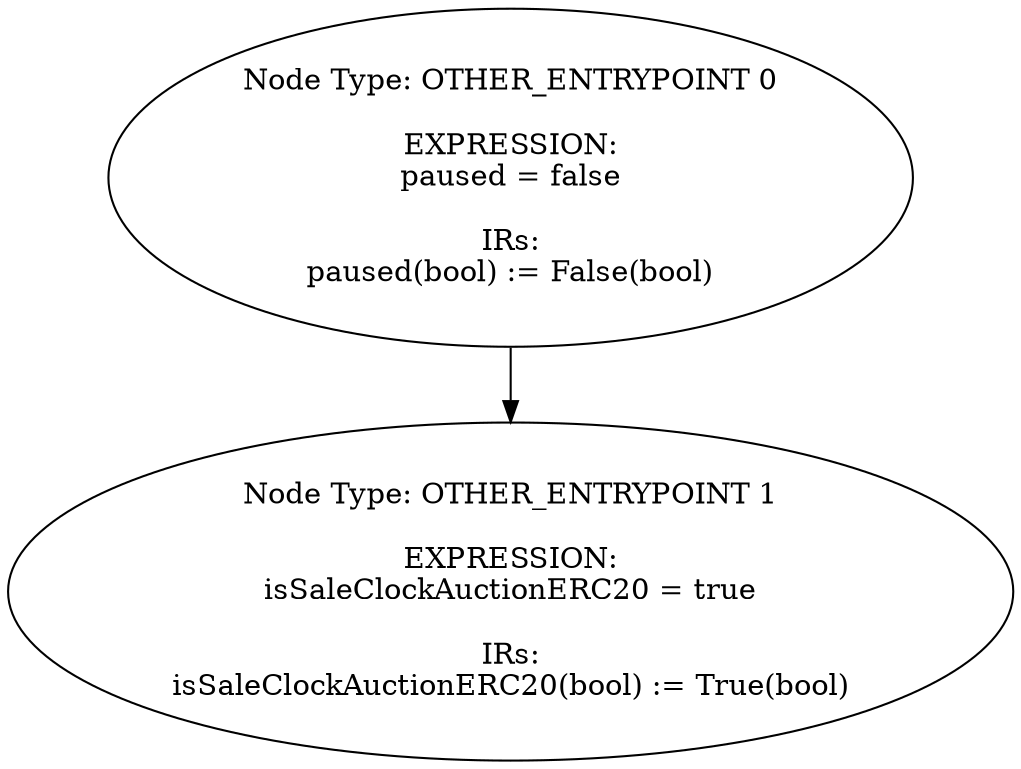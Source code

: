 digraph{
0[label="Node Type: OTHER_ENTRYPOINT 0

EXPRESSION:
paused = false

IRs:
paused(bool) := False(bool)"];
0->1;
1[label="Node Type: OTHER_ENTRYPOINT 1

EXPRESSION:
isSaleClockAuctionERC20 = true

IRs:
isSaleClockAuctionERC20(bool) := True(bool)"];
}
